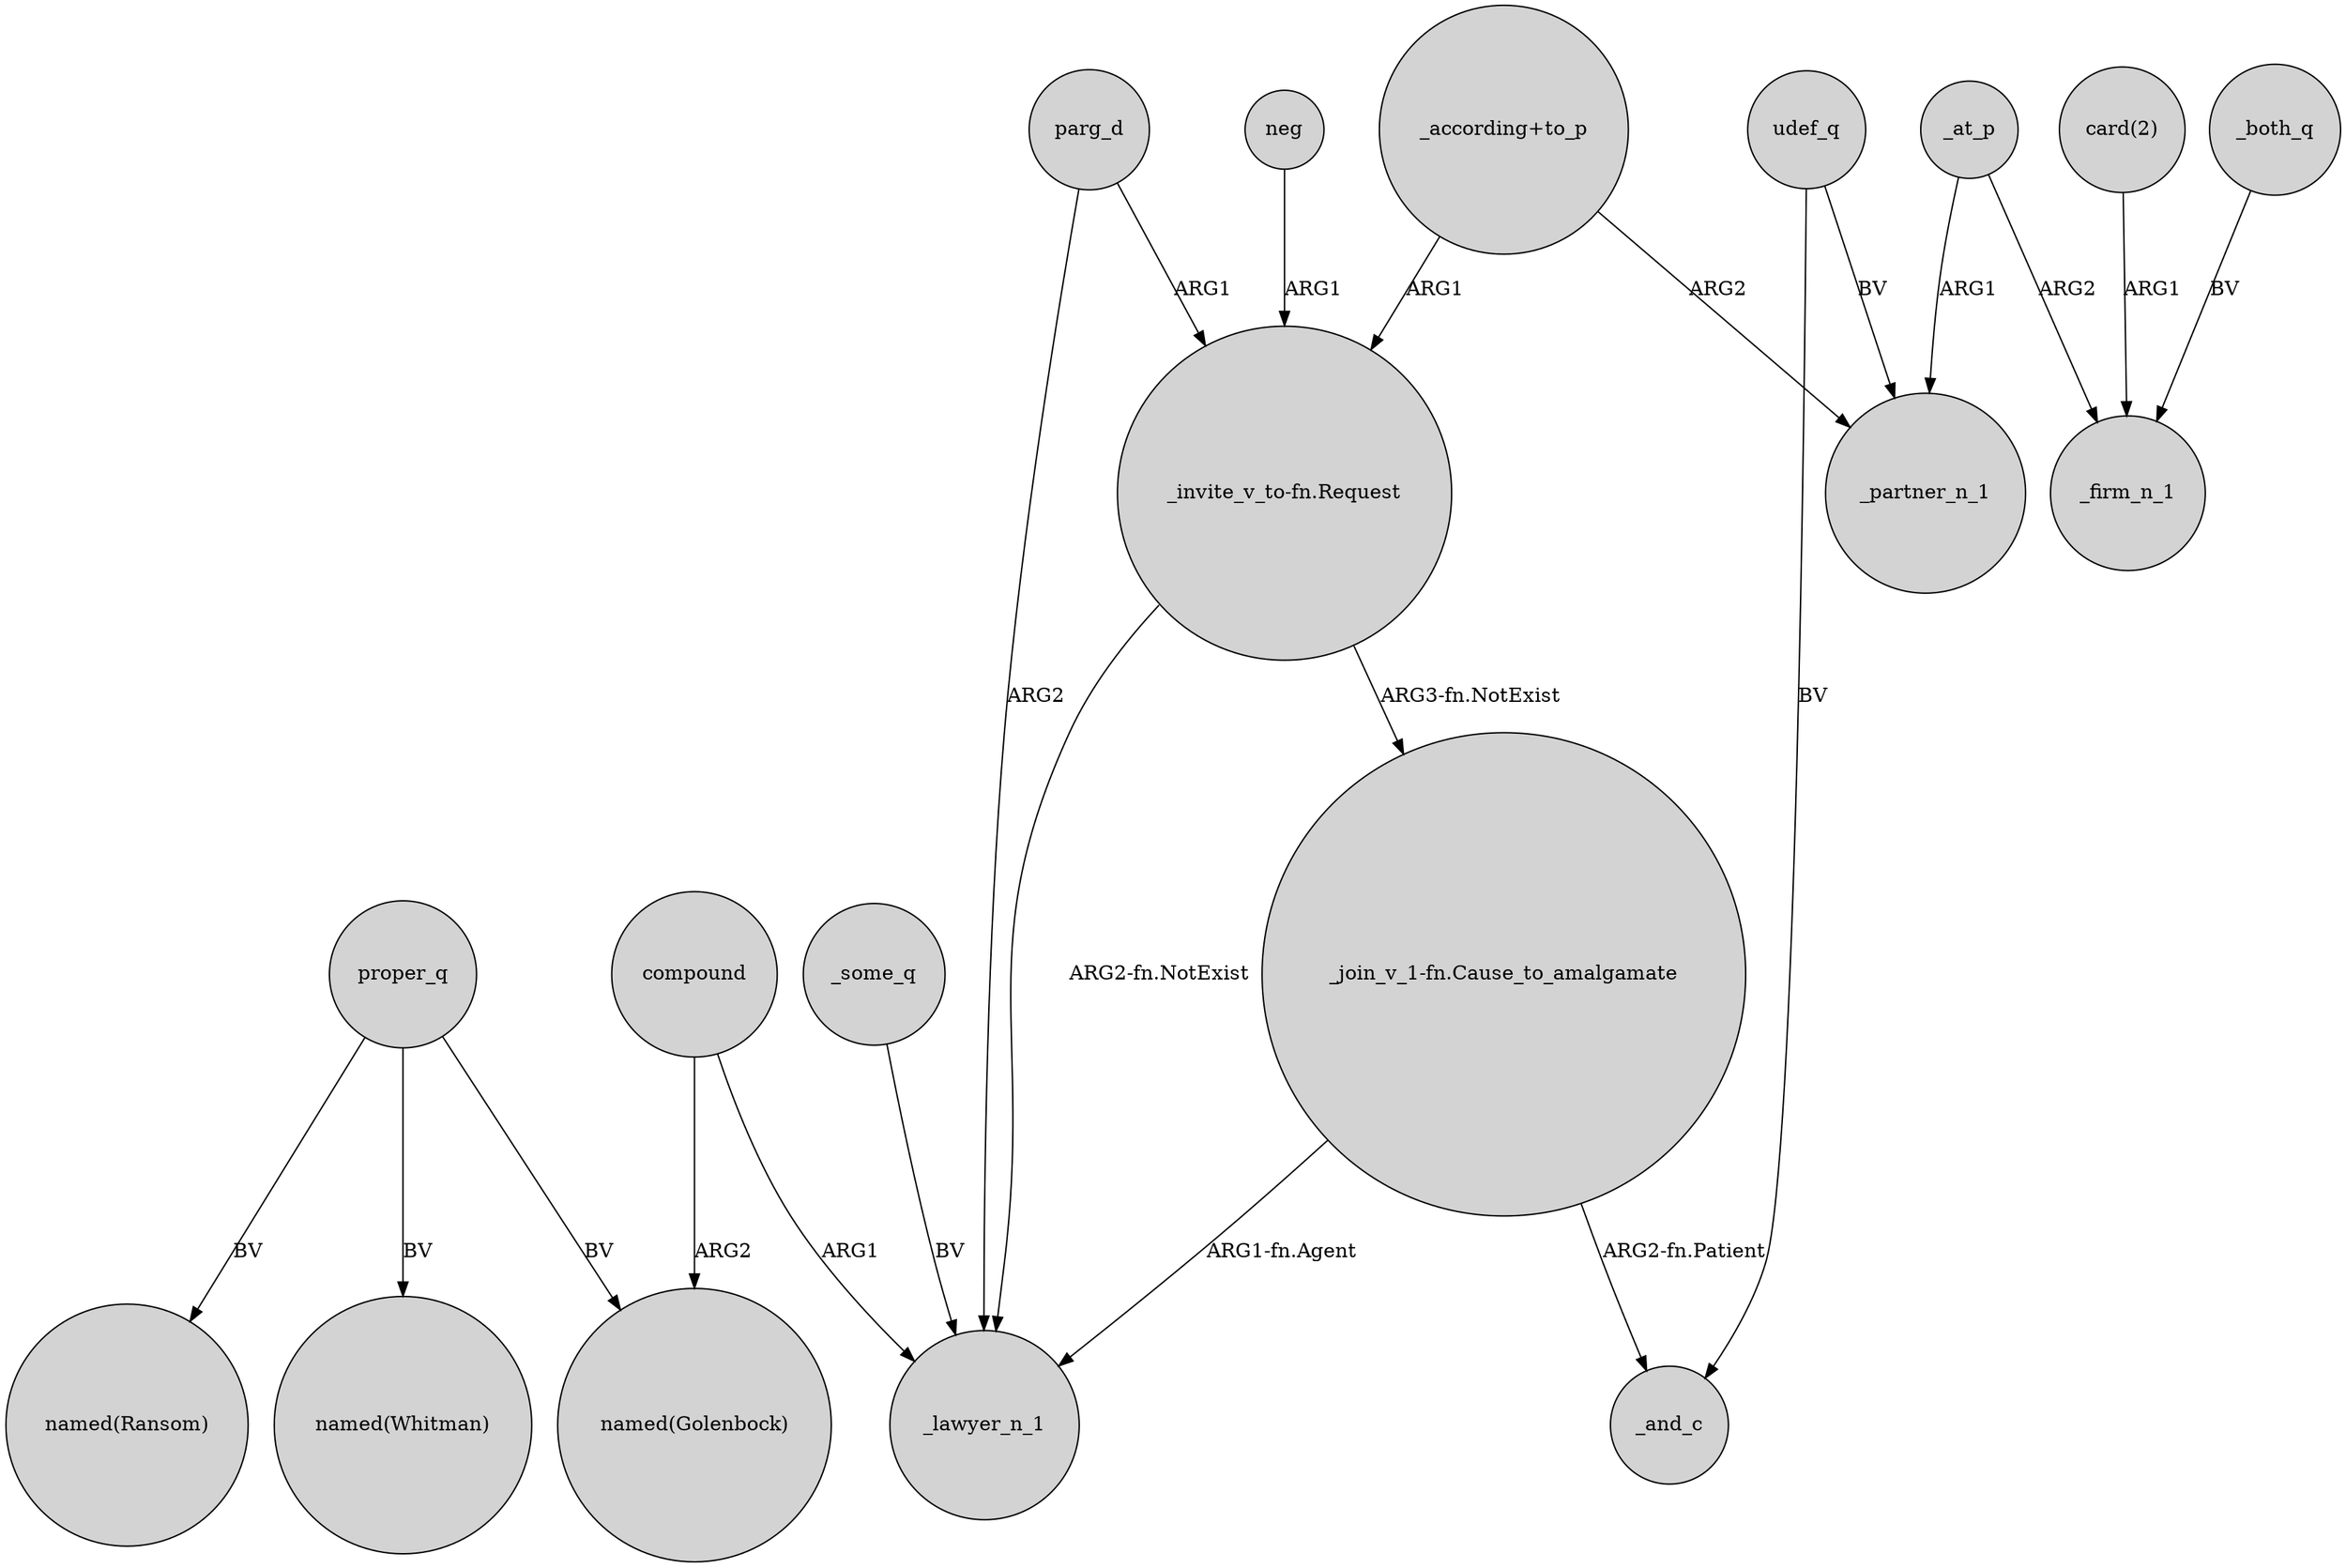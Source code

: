 digraph {
	node [shape=circle style=filled]
	proper_q -> "named(Whitman)" [label=BV]
	compound -> "named(Golenbock)" [label=ARG2]
	compound -> _lawyer_n_1 [label=ARG1]
	_both_q -> _firm_n_1 [label=BV]
	_some_q -> _lawyer_n_1 [label=BV]
	proper_q -> "named(Ransom)" [label=BV]
	parg_d -> _lawyer_n_1 [label=ARG2]
	"_according+to_p" -> "_invite_v_to-fn.Request" [label=ARG1]
	proper_q -> "named(Golenbock)" [label=BV]
	"_invite_v_to-fn.Request" -> _lawyer_n_1 [label="ARG2-fn.NotExist"]
	"card(2)" -> _firm_n_1 [label=ARG1]
	udef_q -> _partner_n_1 [label=BV]
	"_invite_v_to-fn.Request" -> "_join_v_1-fn.Cause_to_amalgamate" [label="ARG3-fn.NotExist"]
	"_join_v_1-fn.Cause_to_amalgamate" -> _and_c [label="ARG2-fn.Patient"]
	"_according+to_p" -> _partner_n_1 [label=ARG2]
	parg_d -> "_invite_v_to-fn.Request" [label=ARG1]
	neg -> "_invite_v_to-fn.Request" [label=ARG1]
	_at_p -> _partner_n_1 [label=ARG1]
	udef_q -> _and_c [label=BV]
	_at_p -> _firm_n_1 [label=ARG2]
	"_join_v_1-fn.Cause_to_amalgamate" -> _lawyer_n_1 [label="ARG1-fn.Agent"]
}
